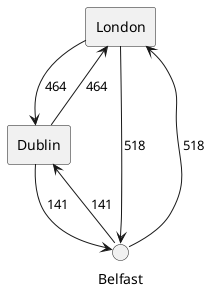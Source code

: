 @startuml
 rectangle London
 rectangle Dublin
 Belfast --> London: 518
 Belfast --> Dublin: 141
 Dublin --> Belfast: 141
 Dublin --> London: 464
 London --> Belfast: 518
 London --> Dublin: 464
@enduml
